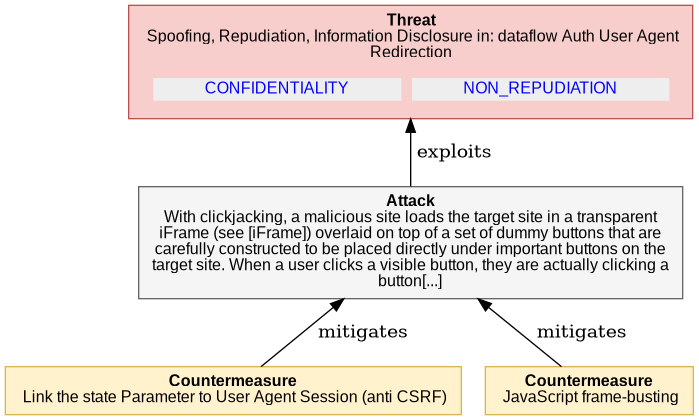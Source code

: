  

@startuml
digraph G {
rankdir="BT";
  node [shape=plaintext, fontname="Arial" fontsize="12"];
    "4_4_1_9_CLICKJACKING" [ fillcolor="#F8CECC", style=filled, shape=polygon, color="#B85450"
    label= 
    <<table border="0" cellborder="0" cellspacing="0">
     <tr><td align="center"><b>Threat</b><br/> 

Spoofing, Repudiation, Information Disclosure in: dataflow Auth User Agent<br/>Redirection
</td></tr>
     <tr><td><table border="0" cellborder="0" cellspacing="8"><tr>
                ret += secObj.linkedImpactMDText()
     <td align="center" href="#OAuth2.CONFIDENTIALITY" bgcolor="#EEEEEE"><font color="blue">CONFIDENTIALITY</font></td>
                ret += secObj.linkedImpactMDText()
     <td align="center" href="#OAuth2.NON_REPUDIATION" bgcolor="#EEEEEE"><font color="blue">NON_REPUDIATION</font></td>
     </tr></table></td></tr>   
   </table>>
   ];
    
"4_4_1_9_CLICKJACKING_attack" [ fillcolor="#f5f5f5", style=filled, shape=polygon, color="#666666", label =     
    <<table border="0" cellborder="0" cellspacing="0">
     <tr><td align="center"><b>Attack</b><br/>

With clickjacking, a malicious site loads the target site in a transparent<br/>iFrame (see [iFrame]) overlaid on top of a set of dummy buttons that are<br/>carefully constructed to be placed directly under important buttons on the<br/>target site. When a user clicks a visible button, they are actually clicking a<br/>button[...]
</td></tr>
   </table>>
    ]

"4_4_1_9_CLICKJACKING_attack" -> "4_4_1_9_CLICKJACKING"  [label = " exploits"]

    "4_4_1_9_CLICKJACKING_countermeasure0" [ 
       fillcolor="#FFF2CC", style=filled, shape=polygon, color="#D6B656", label =     
    <<table border="0" cellborder="0" cellspacing="0">
     <tr><td align="left"><b>Countermeasure</b><br/> 

Link the state Parameter to User Agent Session (anti CSRF)
</td></tr>
   </table>>
   ]

     "4_4_1_9_CLICKJACKING_countermeasure0" -> "4_4_1_9_CLICKJACKING_attack" [label = " mitigates"]

    "4_4_1_9_CLICKJACKING_countermeasure1" [ 
       fillcolor="#FFF2CC", style=filled, shape=polygon, color="#D6B656", label =     
    <<table border="0" cellborder="0" cellspacing="0">
     <tr><td align="left"><b>Countermeasure</b><br/> 

JavaScript frame-busting
</td></tr>
   </table>>
   ]

     "4_4_1_9_CLICKJACKING_countermeasure1" -> "4_4_1_9_CLICKJACKING_attack" [label = " mitigates"]

}
@enduml

